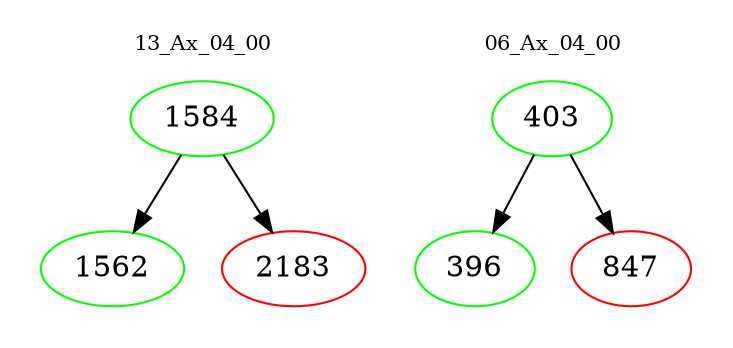 digraph{
subgraph cluster_0 {
color = white
label = "13_Ax_04_00";
fontsize=10;
T0_1584 [label="1584", color="green"]
T0_1584 -> T0_1562 [color="black"]
T0_1562 [label="1562", color="green"]
T0_1584 -> T0_2183 [color="black"]
T0_2183 [label="2183", color="red"]
}
subgraph cluster_1 {
color = white
label = "06_Ax_04_00";
fontsize=10;
T1_403 [label="403", color="green"]
T1_403 -> T1_396 [color="black"]
T1_396 [label="396", color="green"]
T1_403 -> T1_847 [color="black"]
T1_847 [label="847", color="red"]
}
}
